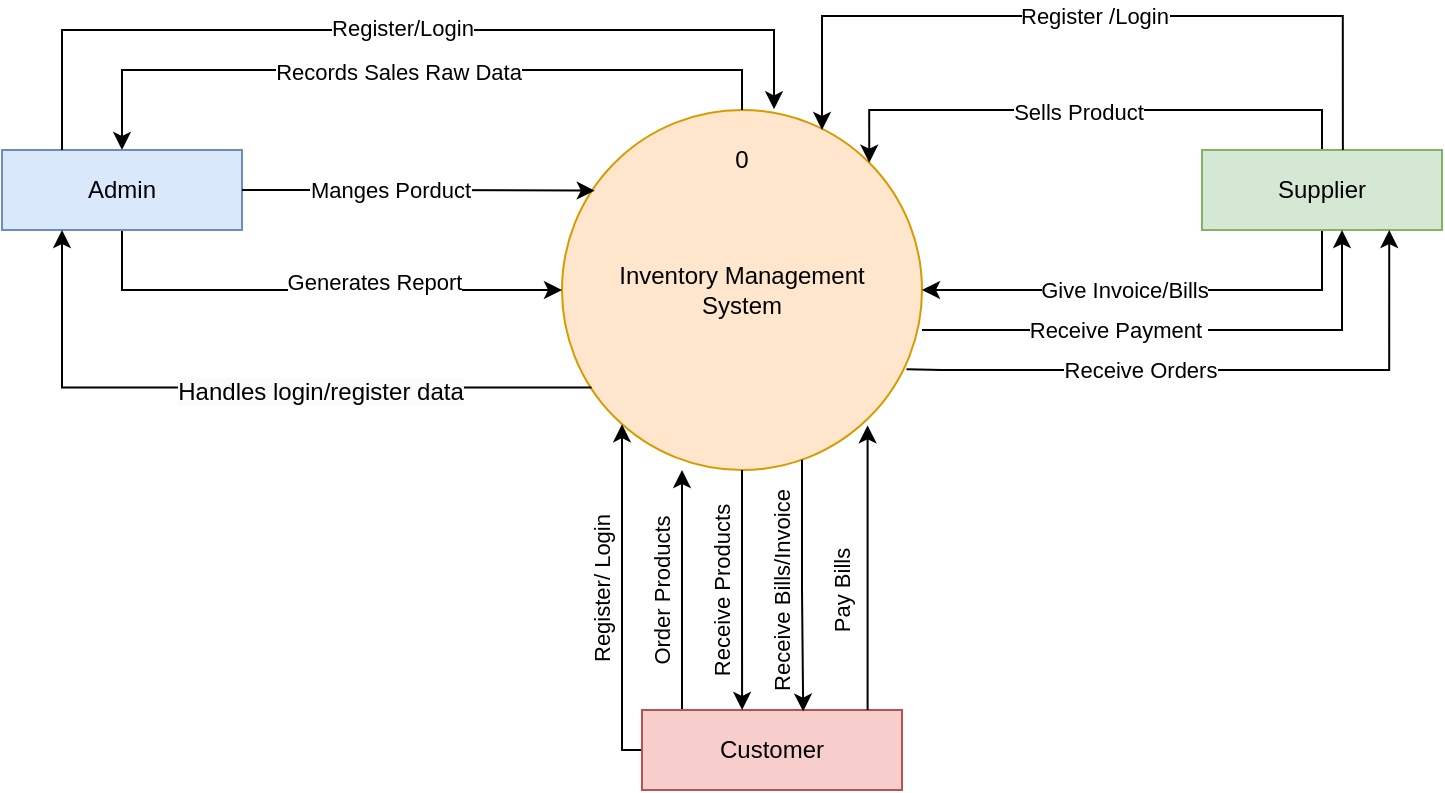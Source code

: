 <mxfile version="25.0.3">
  <diagram name="Page-1" id="eaLU09fEmnGZC2lqrcik">
    <mxGraphModel dx="913" dy="601" grid="1" gridSize="10" guides="1" tooltips="1" connect="1" arrows="1" fold="1" page="1" pageScale="1" pageWidth="827" pageHeight="1169" math="0" shadow="0">
      <root>
        <mxCell id="0" />
        <mxCell id="1" parent="0" />
        <mxCell id="ojg5QFa27PZ13IpogfCh-1" value="Inventory Management&lt;div&gt;System&lt;/div&gt;" style="ellipse;whiteSpace=wrap;html=1;aspect=fixed;fillColor=#ffe6cc;strokeColor=#d79b00;" vertex="1" parent="1">
          <mxGeometry x="320" y="180" width="180" height="180" as="geometry" />
        </mxCell>
        <mxCell id="ojg5QFa27PZ13IpogfCh-7" style="edgeStyle=orthogonalEdgeStyle;rounded=0;orthogonalLoop=1;jettySize=auto;html=1;entryX=0.5;entryY=0;entryDx=0;entryDy=0;startArrow=classic;startFill=1;endArrow=none;endFill=0;" edge="1" parent="1" source="ojg5QFa27PZ13IpogfCh-2" target="ojg5QFa27PZ13IpogfCh-1">
          <mxGeometry relative="1" as="geometry">
            <Array as="points">
              <mxPoint x="100" y="160" />
              <mxPoint x="410" y="160" />
            </Array>
          </mxGeometry>
        </mxCell>
        <mxCell id="ojg5QFa27PZ13IpogfCh-9" value="Records Sales Raw Data" style="edgeLabel;html=1;align=center;verticalAlign=middle;resizable=0;points=[];" vertex="1" connectable="0" parent="ojg5QFa27PZ13IpogfCh-7">
          <mxGeometry x="-0.041" y="-1" relative="1" as="geometry">
            <mxPoint as="offset" />
          </mxGeometry>
        </mxCell>
        <mxCell id="ojg5QFa27PZ13IpogfCh-14" style="edgeStyle=orthogonalEdgeStyle;rounded=0;orthogonalLoop=1;jettySize=auto;html=1;" edge="1" parent="1" source="ojg5QFa27PZ13IpogfCh-2" target="ojg5QFa27PZ13IpogfCh-1">
          <mxGeometry relative="1" as="geometry">
            <Array as="points">
              <mxPoint x="100" y="270" />
            </Array>
          </mxGeometry>
        </mxCell>
        <mxCell id="ojg5QFa27PZ13IpogfCh-15" value="Generates Report" style="edgeLabel;html=1;align=center;verticalAlign=middle;resizable=0;points=[];" vertex="1" connectable="0" parent="ojg5QFa27PZ13IpogfCh-14">
          <mxGeometry x="0.243" y="4" relative="1" as="geometry">
            <mxPoint as="offset" />
          </mxGeometry>
        </mxCell>
        <mxCell id="ojg5QFa27PZ13IpogfCh-2" value="Admin" style="rounded=0;whiteSpace=wrap;html=1;fillColor=#dae8fc;strokeColor=#6c8ebf;" vertex="1" parent="1">
          <mxGeometry x="40" y="200" width="120" height="40" as="geometry" />
        </mxCell>
        <mxCell id="ojg5QFa27PZ13IpogfCh-35" style="edgeStyle=orthogonalEdgeStyle;rounded=0;orthogonalLoop=1;jettySize=auto;html=1;" edge="1" parent="1" source="ojg5QFa27PZ13IpogfCh-3" target="ojg5QFa27PZ13IpogfCh-1">
          <mxGeometry relative="1" as="geometry">
            <Array as="points">
              <mxPoint x="350" y="500" />
            </Array>
          </mxGeometry>
        </mxCell>
        <mxCell id="ojg5QFa27PZ13IpogfCh-36" value="Register/ Login" style="edgeLabel;html=1;align=center;verticalAlign=middle;resizable=0;points=[];rotation=-90;" vertex="1" connectable="0" parent="ojg5QFa27PZ13IpogfCh-35">
          <mxGeometry x="0.106" relative="1" as="geometry">
            <mxPoint x="-10" y="5" as="offset" />
          </mxGeometry>
        </mxCell>
        <mxCell id="ojg5QFa27PZ13IpogfCh-39" value="Order Products" style="edgeLabel;html=1;align=center;verticalAlign=middle;resizable=0;points=[];rotation=-90;" vertex="1" connectable="0" parent="ojg5QFa27PZ13IpogfCh-35">
          <mxGeometry x="0.106" relative="1" as="geometry">
            <mxPoint x="20" y="6" as="offset" />
          </mxGeometry>
        </mxCell>
        <mxCell id="ojg5QFa27PZ13IpogfCh-41" value="Receive Products" style="edgeLabel;html=1;align=center;verticalAlign=middle;resizable=0;points=[];rotation=-90;" vertex="1" connectable="0" parent="ojg5QFa27PZ13IpogfCh-35">
          <mxGeometry x="0.106" relative="1" as="geometry">
            <mxPoint x="50" y="6" as="offset" />
          </mxGeometry>
        </mxCell>
        <mxCell id="ojg5QFa27PZ13IpogfCh-44" value="Receive Bills/Invoice" style="edgeLabel;html=1;align=center;verticalAlign=middle;resizable=0;points=[];rotation=-90;" vertex="1" connectable="0" parent="ojg5QFa27PZ13IpogfCh-35">
          <mxGeometry x="0.106" relative="1" as="geometry">
            <mxPoint x="80" y="6" as="offset" />
          </mxGeometry>
        </mxCell>
        <mxCell id="ojg5QFa27PZ13IpogfCh-48" value="Pay Bills" style="edgeLabel;html=1;align=center;verticalAlign=middle;resizable=0;points=[];rotation=-90;" vertex="1" connectable="0" parent="ojg5QFa27PZ13IpogfCh-35">
          <mxGeometry x="0.106" relative="1" as="geometry">
            <mxPoint x="110" y="6" as="offset" />
          </mxGeometry>
        </mxCell>
        <mxCell id="ojg5QFa27PZ13IpogfCh-38" style="edgeStyle=orthogonalEdgeStyle;rounded=0;orthogonalLoop=1;jettySize=auto;html=1;" edge="1" parent="1">
          <mxGeometry relative="1" as="geometry">
            <mxPoint x="380" y="360" as="targetPoint" />
            <mxPoint x="380" y="480" as="sourcePoint" />
            <Array as="points">
              <mxPoint x="380.29" y="420" />
              <mxPoint x="380.29" y="420" />
            </Array>
          </mxGeometry>
        </mxCell>
        <mxCell id="ojg5QFa27PZ13IpogfCh-3" value="Customer" style="rounded=0;whiteSpace=wrap;html=1;fillColor=#f8cecc;strokeColor=#b85450;" vertex="1" parent="1">
          <mxGeometry x="360" y="480" width="130" height="40" as="geometry" />
        </mxCell>
        <mxCell id="ojg5QFa27PZ13IpogfCh-19" style="edgeStyle=orthogonalEdgeStyle;rounded=0;orthogonalLoop=1;jettySize=auto;html=1;entryX=1;entryY=0;entryDx=0;entryDy=0;" edge="1" parent="1" source="ojg5QFa27PZ13IpogfCh-4" target="ojg5QFa27PZ13IpogfCh-1">
          <mxGeometry relative="1" as="geometry">
            <Array as="points">
              <mxPoint x="700" y="180" />
              <mxPoint x="474" y="180" />
            </Array>
          </mxGeometry>
        </mxCell>
        <mxCell id="ojg5QFa27PZ13IpogfCh-20" value="Sells Product" style="edgeLabel;html=1;align=center;verticalAlign=middle;resizable=0;points=[];" vertex="1" connectable="0" parent="ojg5QFa27PZ13IpogfCh-19">
          <mxGeometry x="0.046" y="1" relative="1" as="geometry">
            <mxPoint as="offset" />
          </mxGeometry>
        </mxCell>
        <mxCell id="ojg5QFa27PZ13IpogfCh-25" style="edgeStyle=orthogonalEdgeStyle;rounded=0;orthogonalLoop=1;jettySize=auto;html=1;" edge="1" parent="1" source="ojg5QFa27PZ13IpogfCh-4" target="ojg5QFa27PZ13IpogfCh-1">
          <mxGeometry relative="1" as="geometry">
            <Array as="points">
              <mxPoint x="700" y="270" />
            </Array>
          </mxGeometry>
        </mxCell>
        <mxCell id="ojg5QFa27PZ13IpogfCh-26" value="Give Invoice/Bills" style="edgeLabel;html=1;align=center;verticalAlign=middle;resizable=0;points=[];" vertex="1" connectable="0" parent="ojg5QFa27PZ13IpogfCh-25">
          <mxGeometry x="0.12" relative="1" as="geometry">
            <mxPoint as="offset" />
          </mxGeometry>
        </mxCell>
        <mxCell id="ojg5QFa27PZ13IpogfCh-4" value="Supplier" style="rounded=0;whiteSpace=wrap;html=1;fillColor=#d5e8d4;strokeColor=#82b366;" vertex="1" parent="1">
          <mxGeometry x="640" y="200" width="120" height="40" as="geometry" />
        </mxCell>
        <mxCell id="ojg5QFa27PZ13IpogfCh-6" value="0" style="text;html=1;align=center;verticalAlign=middle;whiteSpace=wrap;rounded=0;" vertex="1" parent="1">
          <mxGeometry x="380" y="190" width="60" height="30" as="geometry" />
        </mxCell>
        <mxCell id="ojg5QFa27PZ13IpogfCh-10" style="edgeStyle=orthogonalEdgeStyle;rounded=0;orthogonalLoop=1;jettySize=auto;html=1;exitX=0.25;exitY=0;exitDx=0;exitDy=0;entryX=0.589;entryY=-0.002;entryDx=0;entryDy=0;entryPerimeter=0;" edge="1" parent="1" source="ojg5QFa27PZ13IpogfCh-2" target="ojg5QFa27PZ13IpogfCh-1">
          <mxGeometry relative="1" as="geometry">
            <Array as="points">
              <mxPoint x="70" y="140" />
              <mxPoint x="426" y="140" />
            </Array>
          </mxGeometry>
        </mxCell>
        <mxCell id="ojg5QFa27PZ13IpogfCh-11" value="Register/Login" style="edgeLabel;html=1;align=center;verticalAlign=middle;resizable=0;points=[];" vertex="1" connectable="0" parent="ojg5QFa27PZ13IpogfCh-10">
          <mxGeometry x="0.007" y="1" relative="1" as="geometry">
            <mxPoint as="offset" />
          </mxGeometry>
        </mxCell>
        <mxCell id="ojg5QFa27PZ13IpogfCh-12" style="edgeStyle=orthogonalEdgeStyle;rounded=0;orthogonalLoop=1;jettySize=auto;html=1;entryX=0.091;entryY=0.224;entryDx=0;entryDy=0;entryPerimeter=0;" edge="1" parent="1" source="ojg5QFa27PZ13IpogfCh-2" target="ojg5QFa27PZ13IpogfCh-1">
          <mxGeometry relative="1" as="geometry" />
        </mxCell>
        <mxCell id="ojg5QFa27PZ13IpogfCh-13" value="Manges Porduct" style="edgeLabel;html=1;align=center;verticalAlign=middle;resizable=0;points=[];" vertex="1" connectable="0" parent="ojg5QFa27PZ13IpogfCh-12">
          <mxGeometry x="-0.094" y="-1" relative="1" as="geometry">
            <mxPoint x="-5" as="offset" />
          </mxGeometry>
        </mxCell>
        <mxCell id="ojg5QFa27PZ13IpogfCh-16" style="edgeStyle=orthogonalEdgeStyle;rounded=0;orthogonalLoop=1;jettySize=auto;html=1;exitX=0.25;exitY=1;exitDx=0;exitDy=0;entryX=0.082;entryY=0.771;entryDx=0;entryDy=0;entryPerimeter=0;startArrow=classic;startFill=1;endArrow=none;endFill=0;" edge="1" parent="1" source="ojg5QFa27PZ13IpogfCh-2" target="ojg5QFa27PZ13IpogfCh-1">
          <mxGeometry relative="1" as="geometry" />
        </mxCell>
        <mxCell id="ojg5QFa27PZ13IpogfCh-18" value="&lt;span style=&quot;font-size: 12px; background-color: rgb(251, 251, 251);&quot;&gt;Handles login/register data&lt;/span&gt;" style="edgeLabel;html=1;align=center;verticalAlign=middle;resizable=0;points=[];" vertex="1" connectable="0" parent="ojg5QFa27PZ13IpogfCh-16">
          <mxGeometry x="0.212" y="-2" relative="1" as="geometry">
            <mxPoint as="offset" />
          </mxGeometry>
        </mxCell>
        <mxCell id="ojg5QFa27PZ13IpogfCh-27" style="edgeStyle=orthogonalEdgeStyle;rounded=0;orthogonalLoop=1;jettySize=auto;html=1;entryX=0.914;entryY=0.208;entryDx=0;entryDy=0;entryPerimeter=0;exitX=0.587;exitY=0;exitDx=0;exitDy=0;exitPerimeter=0;startArrow=none;startFill=0;" edge="1" parent="1" source="ojg5QFa27PZ13IpogfCh-4">
          <mxGeometry relative="1" as="geometry">
            <mxPoint x="711" y="190" as="sourcePoint" />
            <mxPoint x="450.02" y="190.0" as="targetPoint" />
            <Array as="points">
              <mxPoint x="710" y="133" />
              <mxPoint x="450" y="133" />
            </Array>
          </mxGeometry>
        </mxCell>
        <mxCell id="ojg5QFa27PZ13IpogfCh-29" value="Register /Login" style="edgeLabel;html=1;align=center;verticalAlign=middle;resizable=0;points=[];" vertex="1" connectable="0" parent="ojg5QFa27PZ13IpogfCh-27">
          <mxGeometry x="-0.004" relative="1" as="geometry">
            <mxPoint as="offset" />
          </mxGeometry>
        </mxCell>
        <mxCell id="ojg5QFa27PZ13IpogfCh-31" style="edgeStyle=orthogonalEdgeStyle;rounded=0;orthogonalLoop=1;jettySize=auto;html=1;entryX=1;entryY=0.611;entryDx=0;entryDy=0;entryPerimeter=0;startArrow=classic;startFill=1;endArrow=none;endFill=0;" edge="1" parent="1" source="ojg5QFa27PZ13IpogfCh-4" target="ojg5QFa27PZ13IpogfCh-1">
          <mxGeometry relative="1" as="geometry">
            <Array as="points">
              <mxPoint x="710" y="290" />
            </Array>
          </mxGeometry>
        </mxCell>
        <mxCell id="ojg5QFa27PZ13IpogfCh-32" value="Receive Payment&amp;nbsp;" style="edgeLabel;html=1;align=center;verticalAlign=middle;resizable=0;points=[];" vertex="1" connectable="0" parent="ojg5QFa27PZ13IpogfCh-31">
          <mxGeometry x="0.251" relative="1" as="geometry">
            <mxPoint as="offset" />
          </mxGeometry>
        </mxCell>
        <mxCell id="ojg5QFa27PZ13IpogfCh-33" style="edgeStyle=orthogonalEdgeStyle;rounded=0;orthogonalLoop=1;jettySize=auto;html=1;entryX=0.957;entryY=0.72;entryDx=0;entryDy=0;entryPerimeter=0;startArrow=classic;startFill=1;endArrow=none;endFill=0;" edge="1" parent="1" target="ojg5QFa27PZ13IpogfCh-1">
          <mxGeometry relative="1" as="geometry">
            <mxPoint x="733.62" y="240" as="sourcePoint" />
            <mxPoint x="510.02" y="292.4" as="targetPoint" />
            <Array as="points">
              <mxPoint x="734" y="310" />
              <mxPoint x="510" y="310" />
            </Array>
          </mxGeometry>
        </mxCell>
        <mxCell id="ojg5QFa27PZ13IpogfCh-34" value="Receive Orders" style="edgeLabel;html=1;align=center;verticalAlign=middle;resizable=0;points=[];" vertex="1" connectable="0" parent="ojg5QFa27PZ13IpogfCh-33">
          <mxGeometry x="0.251" relative="1" as="geometry">
            <mxPoint as="offset" />
          </mxGeometry>
        </mxCell>
        <mxCell id="ojg5QFa27PZ13IpogfCh-40" style="edgeStyle=orthogonalEdgeStyle;rounded=0;orthogonalLoop=1;jettySize=auto;html=1;entryX=0.385;entryY=0;entryDx=0;entryDy=0;entryPerimeter=0;" edge="1" parent="1" source="ojg5QFa27PZ13IpogfCh-1" target="ojg5QFa27PZ13IpogfCh-3">
          <mxGeometry relative="1" as="geometry" />
        </mxCell>
        <mxCell id="ojg5QFa27PZ13IpogfCh-43" style="edgeStyle=orthogonalEdgeStyle;rounded=0;orthogonalLoop=1;jettySize=auto;html=1;entryX=0.62;entryY=0.019;entryDx=0;entryDy=0;entryPerimeter=0;" edge="1" parent="1" source="ojg5QFa27PZ13IpogfCh-1" target="ojg5QFa27PZ13IpogfCh-3">
          <mxGeometry relative="1" as="geometry">
            <Array as="points">
              <mxPoint x="440" y="420" />
              <mxPoint x="441" y="420" />
            </Array>
          </mxGeometry>
        </mxCell>
        <mxCell id="ojg5QFa27PZ13IpogfCh-45" style="edgeStyle=orthogonalEdgeStyle;rounded=0;orthogonalLoop=1;jettySize=auto;html=1;entryX=0.849;entryY=0.876;entryDx=0;entryDy=0;entryPerimeter=0;" edge="1" parent="1" source="ojg5QFa27PZ13IpogfCh-3" target="ojg5QFa27PZ13IpogfCh-1">
          <mxGeometry relative="1" as="geometry">
            <Array as="points">
              <mxPoint x="473" y="350" />
            </Array>
          </mxGeometry>
        </mxCell>
      </root>
    </mxGraphModel>
  </diagram>
</mxfile>
